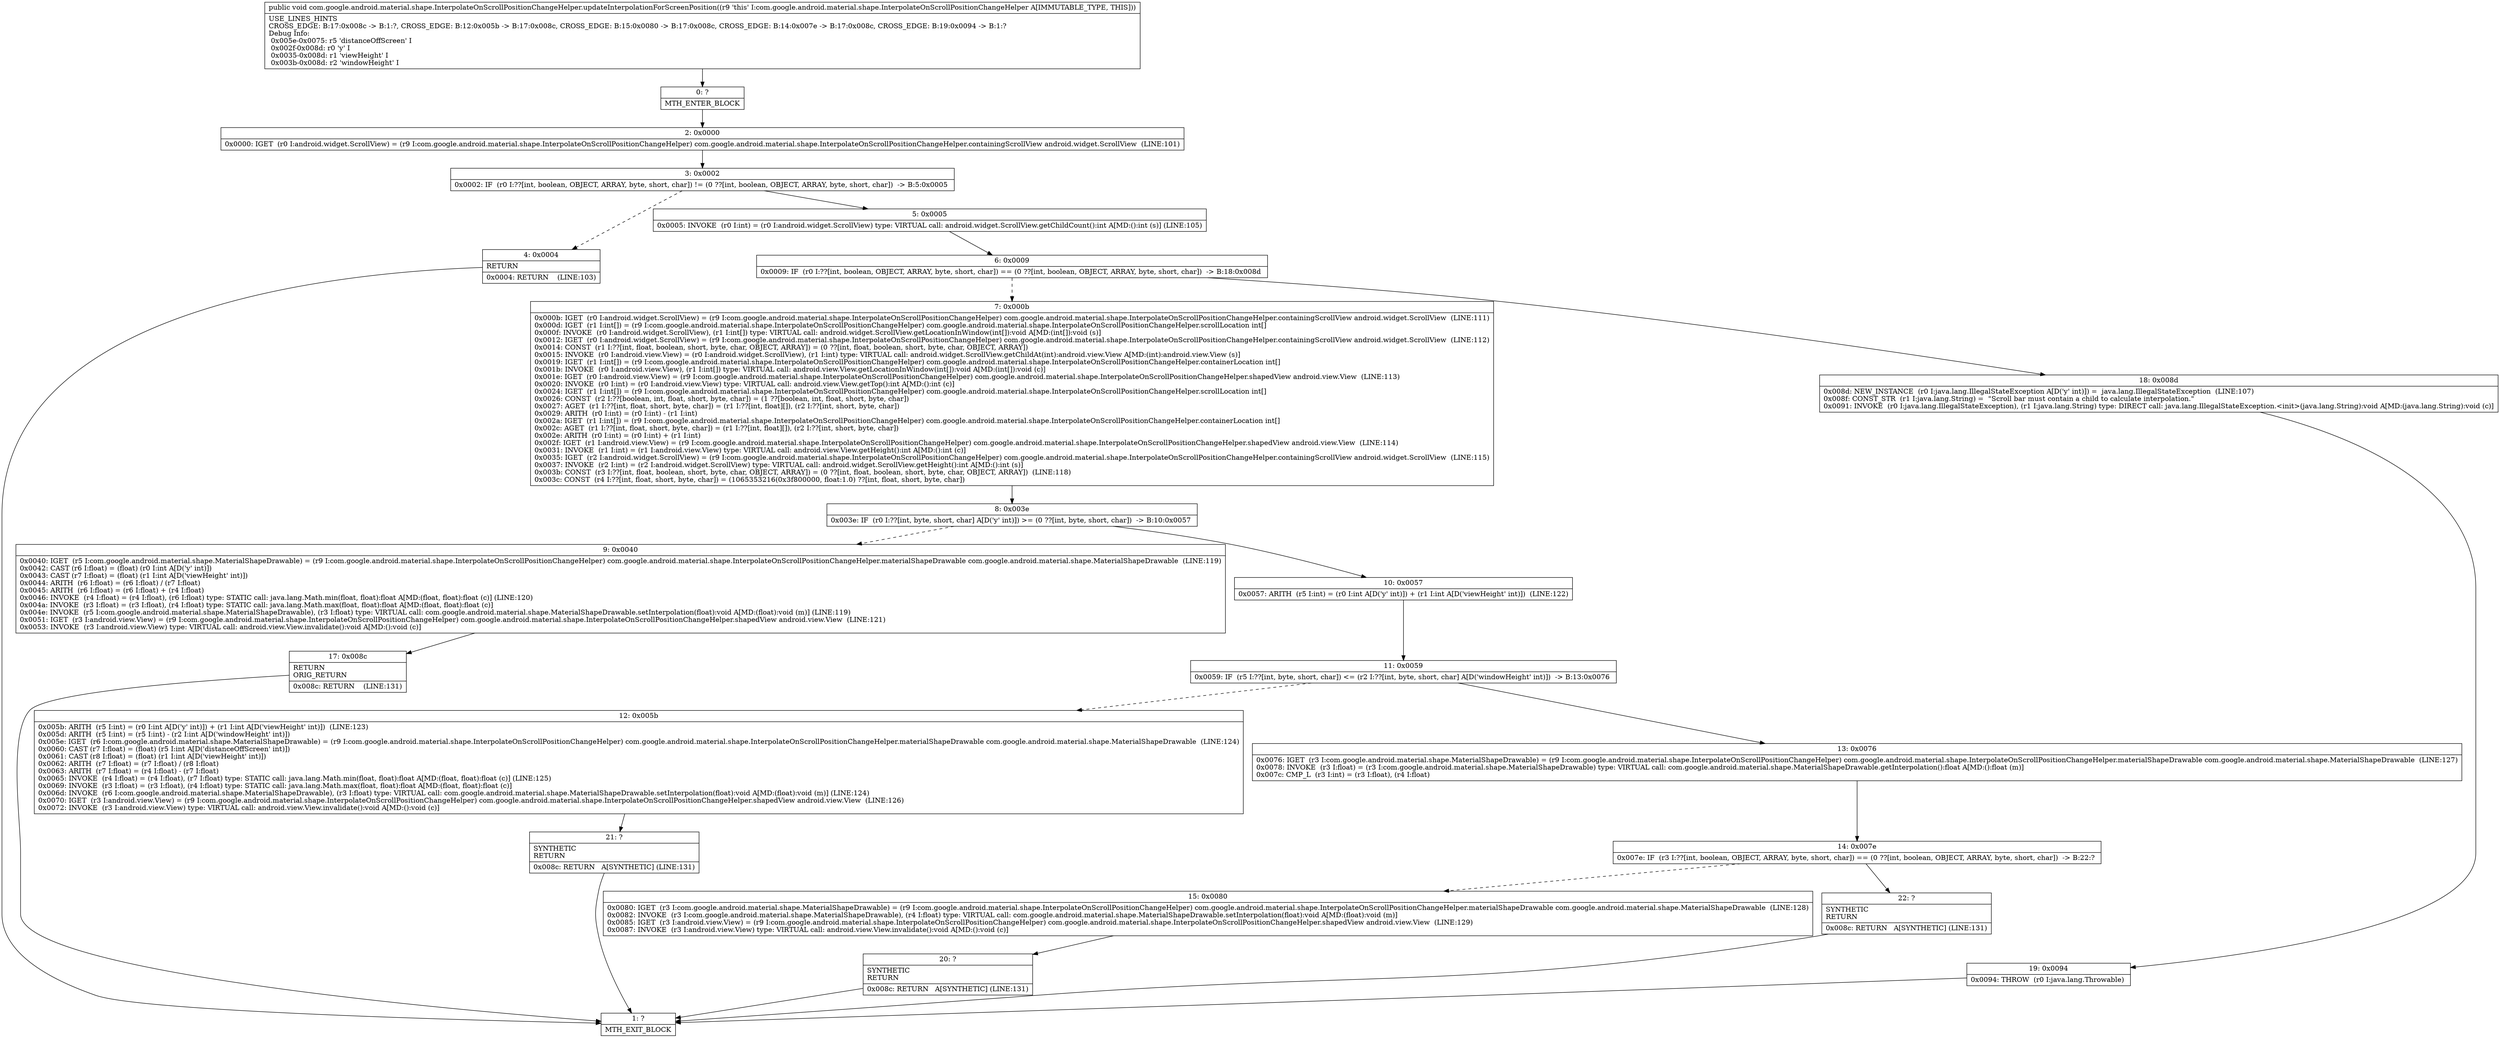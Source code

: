 digraph "CFG forcom.google.android.material.shape.InterpolateOnScrollPositionChangeHelper.updateInterpolationForScreenPosition()V" {
Node_0 [shape=record,label="{0\:\ ?|MTH_ENTER_BLOCK\l}"];
Node_2 [shape=record,label="{2\:\ 0x0000|0x0000: IGET  (r0 I:android.widget.ScrollView) = (r9 I:com.google.android.material.shape.InterpolateOnScrollPositionChangeHelper) com.google.android.material.shape.InterpolateOnScrollPositionChangeHelper.containingScrollView android.widget.ScrollView  (LINE:101)\l}"];
Node_3 [shape=record,label="{3\:\ 0x0002|0x0002: IF  (r0 I:??[int, boolean, OBJECT, ARRAY, byte, short, char]) != (0 ??[int, boolean, OBJECT, ARRAY, byte, short, char])  \-\> B:5:0x0005 \l}"];
Node_4 [shape=record,label="{4\:\ 0x0004|RETURN\l|0x0004: RETURN    (LINE:103)\l}"];
Node_1 [shape=record,label="{1\:\ ?|MTH_EXIT_BLOCK\l}"];
Node_5 [shape=record,label="{5\:\ 0x0005|0x0005: INVOKE  (r0 I:int) = (r0 I:android.widget.ScrollView) type: VIRTUAL call: android.widget.ScrollView.getChildCount():int A[MD:():int (s)] (LINE:105)\l}"];
Node_6 [shape=record,label="{6\:\ 0x0009|0x0009: IF  (r0 I:??[int, boolean, OBJECT, ARRAY, byte, short, char]) == (0 ??[int, boolean, OBJECT, ARRAY, byte, short, char])  \-\> B:18:0x008d \l}"];
Node_7 [shape=record,label="{7\:\ 0x000b|0x000b: IGET  (r0 I:android.widget.ScrollView) = (r9 I:com.google.android.material.shape.InterpolateOnScrollPositionChangeHelper) com.google.android.material.shape.InterpolateOnScrollPositionChangeHelper.containingScrollView android.widget.ScrollView  (LINE:111)\l0x000d: IGET  (r1 I:int[]) = (r9 I:com.google.android.material.shape.InterpolateOnScrollPositionChangeHelper) com.google.android.material.shape.InterpolateOnScrollPositionChangeHelper.scrollLocation int[] \l0x000f: INVOKE  (r0 I:android.widget.ScrollView), (r1 I:int[]) type: VIRTUAL call: android.widget.ScrollView.getLocationInWindow(int[]):void A[MD:(int[]):void (s)]\l0x0012: IGET  (r0 I:android.widget.ScrollView) = (r9 I:com.google.android.material.shape.InterpolateOnScrollPositionChangeHelper) com.google.android.material.shape.InterpolateOnScrollPositionChangeHelper.containingScrollView android.widget.ScrollView  (LINE:112)\l0x0014: CONST  (r1 I:??[int, float, boolean, short, byte, char, OBJECT, ARRAY]) = (0 ??[int, float, boolean, short, byte, char, OBJECT, ARRAY]) \l0x0015: INVOKE  (r0 I:android.view.View) = (r0 I:android.widget.ScrollView), (r1 I:int) type: VIRTUAL call: android.widget.ScrollView.getChildAt(int):android.view.View A[MD:(int):android.view.View (s)]\l0x0019: IGET  (r1 I:int[]) = (r9 I:com.google.android.material.shape.InterpolateOnScrollPositionChangeHelper) com.google.android.material.shape.InterpolateOnScrollPositionChangeHelper.containerLocation int[] \l0x001b: INVOKE  (r0 I:android.view.View), (r1 I:int[]) type: VIRTUAL call: android.view.View.getLocationInWindow(int[]):void A[MD:(int[]):void (c)]\l0x001e: IGET  (r0 I:android.view.View) = (r9 I:com.google.android.material.shape.InterpolateOnScrollPositionChangeHelper) com.google.android.material.shape.InterpolateOnScrollPositionChangeHelper.shapedView android.view.View  (LINE:113)\l0x0020: INVOKE  (r0 I:int) = (r0 I:android.view.View) type: VIRTUAL call: android.view.View.getTop():int A[MD:():int (c)]\l0x0024: IGET  (r1 I:int[]) = (r9 I:com.google.android.material.shape.InterpolateOnScrollPositionChangeHelper) com.google.android.material.shape.InterpolateOnScrollPositionChangeHelper.scrollLocation int[] \l0x0026: CONST  (r2 I:??[boolean, int, float, short, byte, char]) = (1 ??[boolean, int, float, short, byte, char]) \l0x0027: AGET  (r1 I:??[int, float, short, byte, char]) = (r1 I:??[int, float][]), (r2 I:??[int, short, byte, char]) \l0x0029: ARITH  (r0 I:int) = (r0 I:int) \- (r1 I:int) \l0x002a: IGET  (r1 I:int[]) = (r9 I:com.google.android.material.shape.InterpolateOnScrollPositionChangeHelper) com.google.android.material.shape.InterpolateOnScrollPositionChangeHelper.containerLocation int[] \l0x002c: AGET  (r1 I:??[int, float, short, byte, char]) = (r1 I:??[int, float][]), (r2 I:??[int, short, byte, char]) \l0x002e: ARITH  (r0 I:int) = (r0 I:int) + (r1 I:int) \l0x002f: IGET  (r1 I:android.view.View) = (r9 I:com.google.android.material.shape.InterpolateOnScrollPositionChangeHelper) com.google.android.material.shape.InterpolateOnScrollPositionChangeHelper.shapedView android.view.View  (LINE:114)\l0x0031: INVOKE  (r1 I:int) = (r1 I:android.view.View) type: VIRTUAL call: android.view.View.getHeight():int A[MD:():int (c)]\l0x0035: IGET  (r2 I:android.widget.ScrollView) = (r9 I:com.google.android.material.shape.InterpolateOnScrollPositionChangeHelper) com.google.android.material.shape.InterpolateOnScrollPositionChangeHelper.containingScrollView android.widget.ScrollView  (LINE:115)\l0x0037: INVOKE  (r2 I:int) = (r2 I:android.widget.ScrollView) type: VIRTUAL call: android.widget.ScrollView.getHeight():int A[MD:():int (s)]\l0x003b: CONST  (r3 I:??[int, float, boolean, short, byte, char, OBJECT, ARRAY]) = (0 ??[int, float, boolean, short, byte, char, OBJECT, ARRAY])  (LINE:118)\l0x003c: CONST  (r4 I:??[int, float, short, byte, char]) = (1065353216(0x3f800000, float:1.0) ??[int, float, short, byte, char]) \l}"];
Node_8 [shape=record,label="{8\:\ 0x003e|0x003e: IF  (r0 I:??[int, byte, short, char] A[D('y' int)]) \>= (0 ??[int, byte, short, char])  \-\> B:10:0x0057 \l}"];
Node_9 [shape=record,label="{9\:\ 0x0040|0x0040: IGET  (r5 I:com.google.android.material.shape.MaterialShapeDrawable) = (r9 I:com.google.android.material.shape.InterpolateOnScrollPositionChangeHelper) com.google.android.material.shape.InterpolateOnScrollPositionChangeHelper.materialShapeDrawable com.google.android.material.shape.MaterialShapeDrawable  (LINE:119)\l0x0042: CAST (r6 I:float) = (float) (r0 I:int A[D('y' int)]) \l0x0043: CAST (r7 I:float) = (float) (r1 I:int A[D('viewHeight' int)]) \l0x0044: ARITH  (r6 I:float) = (r6 I:float) \/ (r7 I:float) \l0x0045: ARITH  (r6 I:float) = (r6 I:float) + (r4 I:float) \l0x0046: INVOKE  (r4 I:float) = (r4 I:float), (r6 I:float) type: STATIC call: java.lang.Math.min(float, float):float A[MD:(float, float):float (c)] (LINE:120)\l0x004a: INVOKE  (r3 I:float) = (r3 I:float), (r4 I:float) type: STATIC call: java.lang.Math.max(float, float):float A[MD:(float, float):float (c)]\l0x004e: INVOKE  (r5 I:com.google.android.material.shape.MaterialShapeDrawable), (r3 I:float) type: VIRTUAL call: com.google.android.material.shape.MaterialShapeDrawable.setInterpolation(float):void A[MD:(float):void (m)] (LINE:119)\l0x0051: IGET  (r3 I:android.view.View) = (r9 I:com.google.android.material.shape.InterpolateOnScrollPositionChangeHelper) com.google.android.material.shape.InterpolateOnScrollPositionChangeHelper.shapedView android.view.View  (LINE:121)\l0x0053: INVOKE  (r3 I:android.view.View) type: VIRTUAL call: android.view.View.invalidate():void A[MD:():void (c)]\l}"];
Node_17 [shape=record,label="{17\:\ 0x008c|RETURN\lORIG_RETURN\l|0x008c: RETURN    (LINE:131)\l}"];
Node_10 [shape=record,label="{10\:\ 0x0057|0x0057: ARITH  (r5 I:int) = (r0 I:int A[D('y' int)]) + (r1 I:int A[D('viewHeight' int)])  (LINE:122)\l}"];
Node_11 [shape=record,label="{11\:\ 0x0059|0x0059: IF  (r5 I:??[int, byte, short, char]) \<= (r2 I:??[int, byte, short, char] A[D('windowHeight' int)])  \-\> B:13:0x0076 \l}"];
Node_12 [shape=record,label="{12\:\ 0x005b|0x005b: ARITH  (r5 I:int) = (r0 I:int A[D('y' int)]) + (r1 I:int A[D('viewHeight' int)])  (LINE:123)\l0x005d: ARITH  (r5 I:int) = (r5 I:int) \- (r2 I:int A[D('windowHeight' int)]) \l0x005e: IGET  (r6 I:com.google.android.material.shape.MaterialShapeDrawable) = (r9 I:com.google.android.material.shape.InterpolateOnScrollPositionChangeHelper) com.google.android.material.shape.InterpolateOnScrollPositionChangeHelper.materialShapeDrawable com.google.android.material.shape.MaterialShapeDrawable  (LINE:124)\l0x0060: CAST (r7 I:float) = (float) (r5 I:int A[D('distanceOffScreen' int)]) \l0x0061: CAST (r8 I:float) = (float) (r1 I:int A[D('viewHeight' int)]) \l0x0062: ARITH  (r7 I:float) = (r7 I:float) \/ (r8 I:float) \l0x0063: ARITH  (r7 I:float) = (r4 I:float) \- (r7 I:float) \l0x0065: INVOKE  (r4 I:float) = (r4 I:float), (r7 I:float) type: STATIC call: java.lang.Math.min(float, float):float A[MD:(float, float):float (c)] (LINE:125)\l0x0069: INVOKE  (r3 I:float) = (r3 I:float), (r4 I:float) type: STATIC call: java.lang.Math.max(float, float):float A[MD:(float, float):float (c)]\l0x006d: INVOKE  (r6 I:com.google.android.material.shape.MaterialShapeDrawable), (r3 I:float) type: VIRTUAL call: com.google.android.material.shape.MaterialShapeDrawable.setInterpolation(float):void A[MD:(float):void (m)] (LINE:124)\l0x0070: IGET  (r3 I:android.view.View) = (r9 I:com.google.android.material.shape.InterpolateOnScrollPositionChangeHelper) com.google.android.material.shape.InterpolateOnScrollPositionChangeHelper.shapedView android.view.View  (LINE:126)\l0x0072: INVOKE  (r3 I:android.view.View) type: VIRTUAL call: android.view.View.invalidate():void A[MD:():void (c)]\l}"];
Node_21 [shape=record,label="{21\:\ ?|SYNTHETIC\lRETURN\l|0x008c: RETURN   A[SYNTHETIC] (LINE:131)\l}"];
Node_13 [shape=record,label="{13\:\ 0x0076|0x0076: IGET  (r3 I:com.google.android.material.shape.MaterialShapeDrawable) = (r9 I:com.google.android.material.shape.InterpolateOnScrollPositionChangeHelper) com.google.android.material.shape.InterpolateOnScrollPositionChangeHelper.materialShapeDrawable com.google.android.material.shape.MaterialShapeDrawable  (LINE:127)\l0x0078: INVOKE  (r3 I:float) = (r3 I:com.google.android.material.shape.MaterialShapeDrawable) type: VIRTUAL call: com.google.android.material.shape.MaterialShapeDrawable.getInterpolation():float A[MD:():float (m)]\l0x007c: CMP_L  (r3 I:int) = (r3 I:float), (r4 I:float) \l}"];
Node_14 [shape=record,label="{14\:\ 0x007e|0x007e: IF  (r3 I:??[int, boolean, OBJECT, ARRAY, byte, short, char]) == (0 ??[int, boolean, OBJECT, ARRAY, byte, short, char])  \-\> B:22:? \l}"];
Node_15 [shape=record,label="{15\:\ 0x0080|0x0080: IGET  (r3 I:com.google.android.material.shape.MaterialShapeDrawable) = (r9 I:com.google.android.material.shape.InterpolateOnScrollPositionChangeHelper) com.google.android.material.shape.InterpolateOnScrollPositionChangeHelper.materialShapeDrawable com.google.android.material.shape.MaterialShapeDrawable  (LINE:128)\l0x0082: INVOKE  (r3 I:com.google.android.material.shape.MaterialShapeDrawable), (r4 I:float) type: VIRTUAL call: com.google.android.material.shape.MaterialShapeDrawable.setInterpolation(float):void A[MD:(float):void (m)]\l0x0085: IGET  (r3 I:android.view.View) = (r9 I:com.google.android.material.shape.InterpolateOnScrollPositionChangeHelper) com.google.android.material.shape.InterpolateOnScrollPositionChangeHelper.shapedView android.view.View  (LINE:129)\l0x0087: INVOKE  (r3 I:android.view.View) type: VIRTUAL call: android.view.View.invalidate():void A[MD:():void (c)]\l}"];
Node_20 [shape=record,label="{20\:\ ?|SYNTHETIC\lRETURN\l|0x008c: RETURN   A[SYNTHETIC] (LINE:131)\l}"];
Node_22 [shape=record,label="{22\:\ ?|SYNTHETIC\lRETURN\l|0x008c: RETURN   A[SYNTHETIC] (LINE:131)\l}"];
Node_18 [shape=record,label="{18\:\ 0x008d|0x008d: NEW_INSTANCE  (r0 I:java.lang.IllegalStateException A[D('y' int)]) =  java.lang.IllegalStateException  (LINE:107)\l0x008f: CONST_STR  (r1 I:java.lang.String) =  \"Scroll bar must contain a child to calculate interpolation.\" \l0x0091: INVOKE  (r0 I:java.lang.IllegalStateException), (r1 I:java.lang.String) type: DIRECT call: java.lang.IllegalStateException.\<init\>(java.lang.String):void A[MD:(java.lang.String):void (c)]\l}"];
Node_19 [shape=record,label="{19\:\ 0x0094|0x0094: THROW  (r0 I:java.lang.Throwable) \l}"];
MethodNode[shape=record,label="{public void com.google.android.material.shape.InterpolateOnScrollPositionChangeHelper.updateInterpolationForScreenPosition((r9 'this' I:com.google.android.material.shape.InterpolateOnScrollPositionChangeHelper A[IMMUTABLE_TYPE, THIS]))  | USE_LINES_HINTS\lCROSS_EDGE: B:17:0x008c \-\> B:1:?, CROSS_EDGE: B:12:0x005b \-\> B:17:0x008c, CROSS_EDGE: B:15:0x0080 \-\> B:17:0x008c, CROSS_EDGE: B:14:0x007e \-\> B:17:0x008c, CROSS_EDGE: B:19:0x0094 \-\> B:1:?\lDebug Info:\l  0x005e\-0x0075: r5 'distanceOffScreen' I\l  0x002f\-0x008d: r0 'y' I\l  0x0035\-0x008d: r1 'viewHeight' I\l  0x003b\-0x008d: r2 'windowHeight' I\l}"];
MethodNode -> Node_0;Node_0 -> Node_2;
Node_2 -> Node_3;
Node_3 -> Node_4[style=dashed];
Node_3 -> Node_5;
Node_4 -> Node_1;
Node_5 -> Node_6;
Node_6 -> Node_7[style=dashed];
Node_6 -> Node_18;
Node_7 -> Node_8;
Node_8 -> Node_9[style=dashed];
Node_8 -> Node_10;
Node_9 -> Node_17;
Node_17 -> Node_1;
Node_10 -> Node_11;
Node_11 -> Node_12[style=dashed];
Node_11 -> Node_13;
Node_12 -> Node_21;
Node_21 -> Node_1;
Node_13 -> Node_14;
Node_14 -> Node_15[style=dashed];
Node_14 -> Node_22;
Node_15 -> Node_20;
Node_20 -> Node_1;
Node_22 -> Node_1;
Node_18 -> Node_19;
Node_19 -> Node_1;
}

